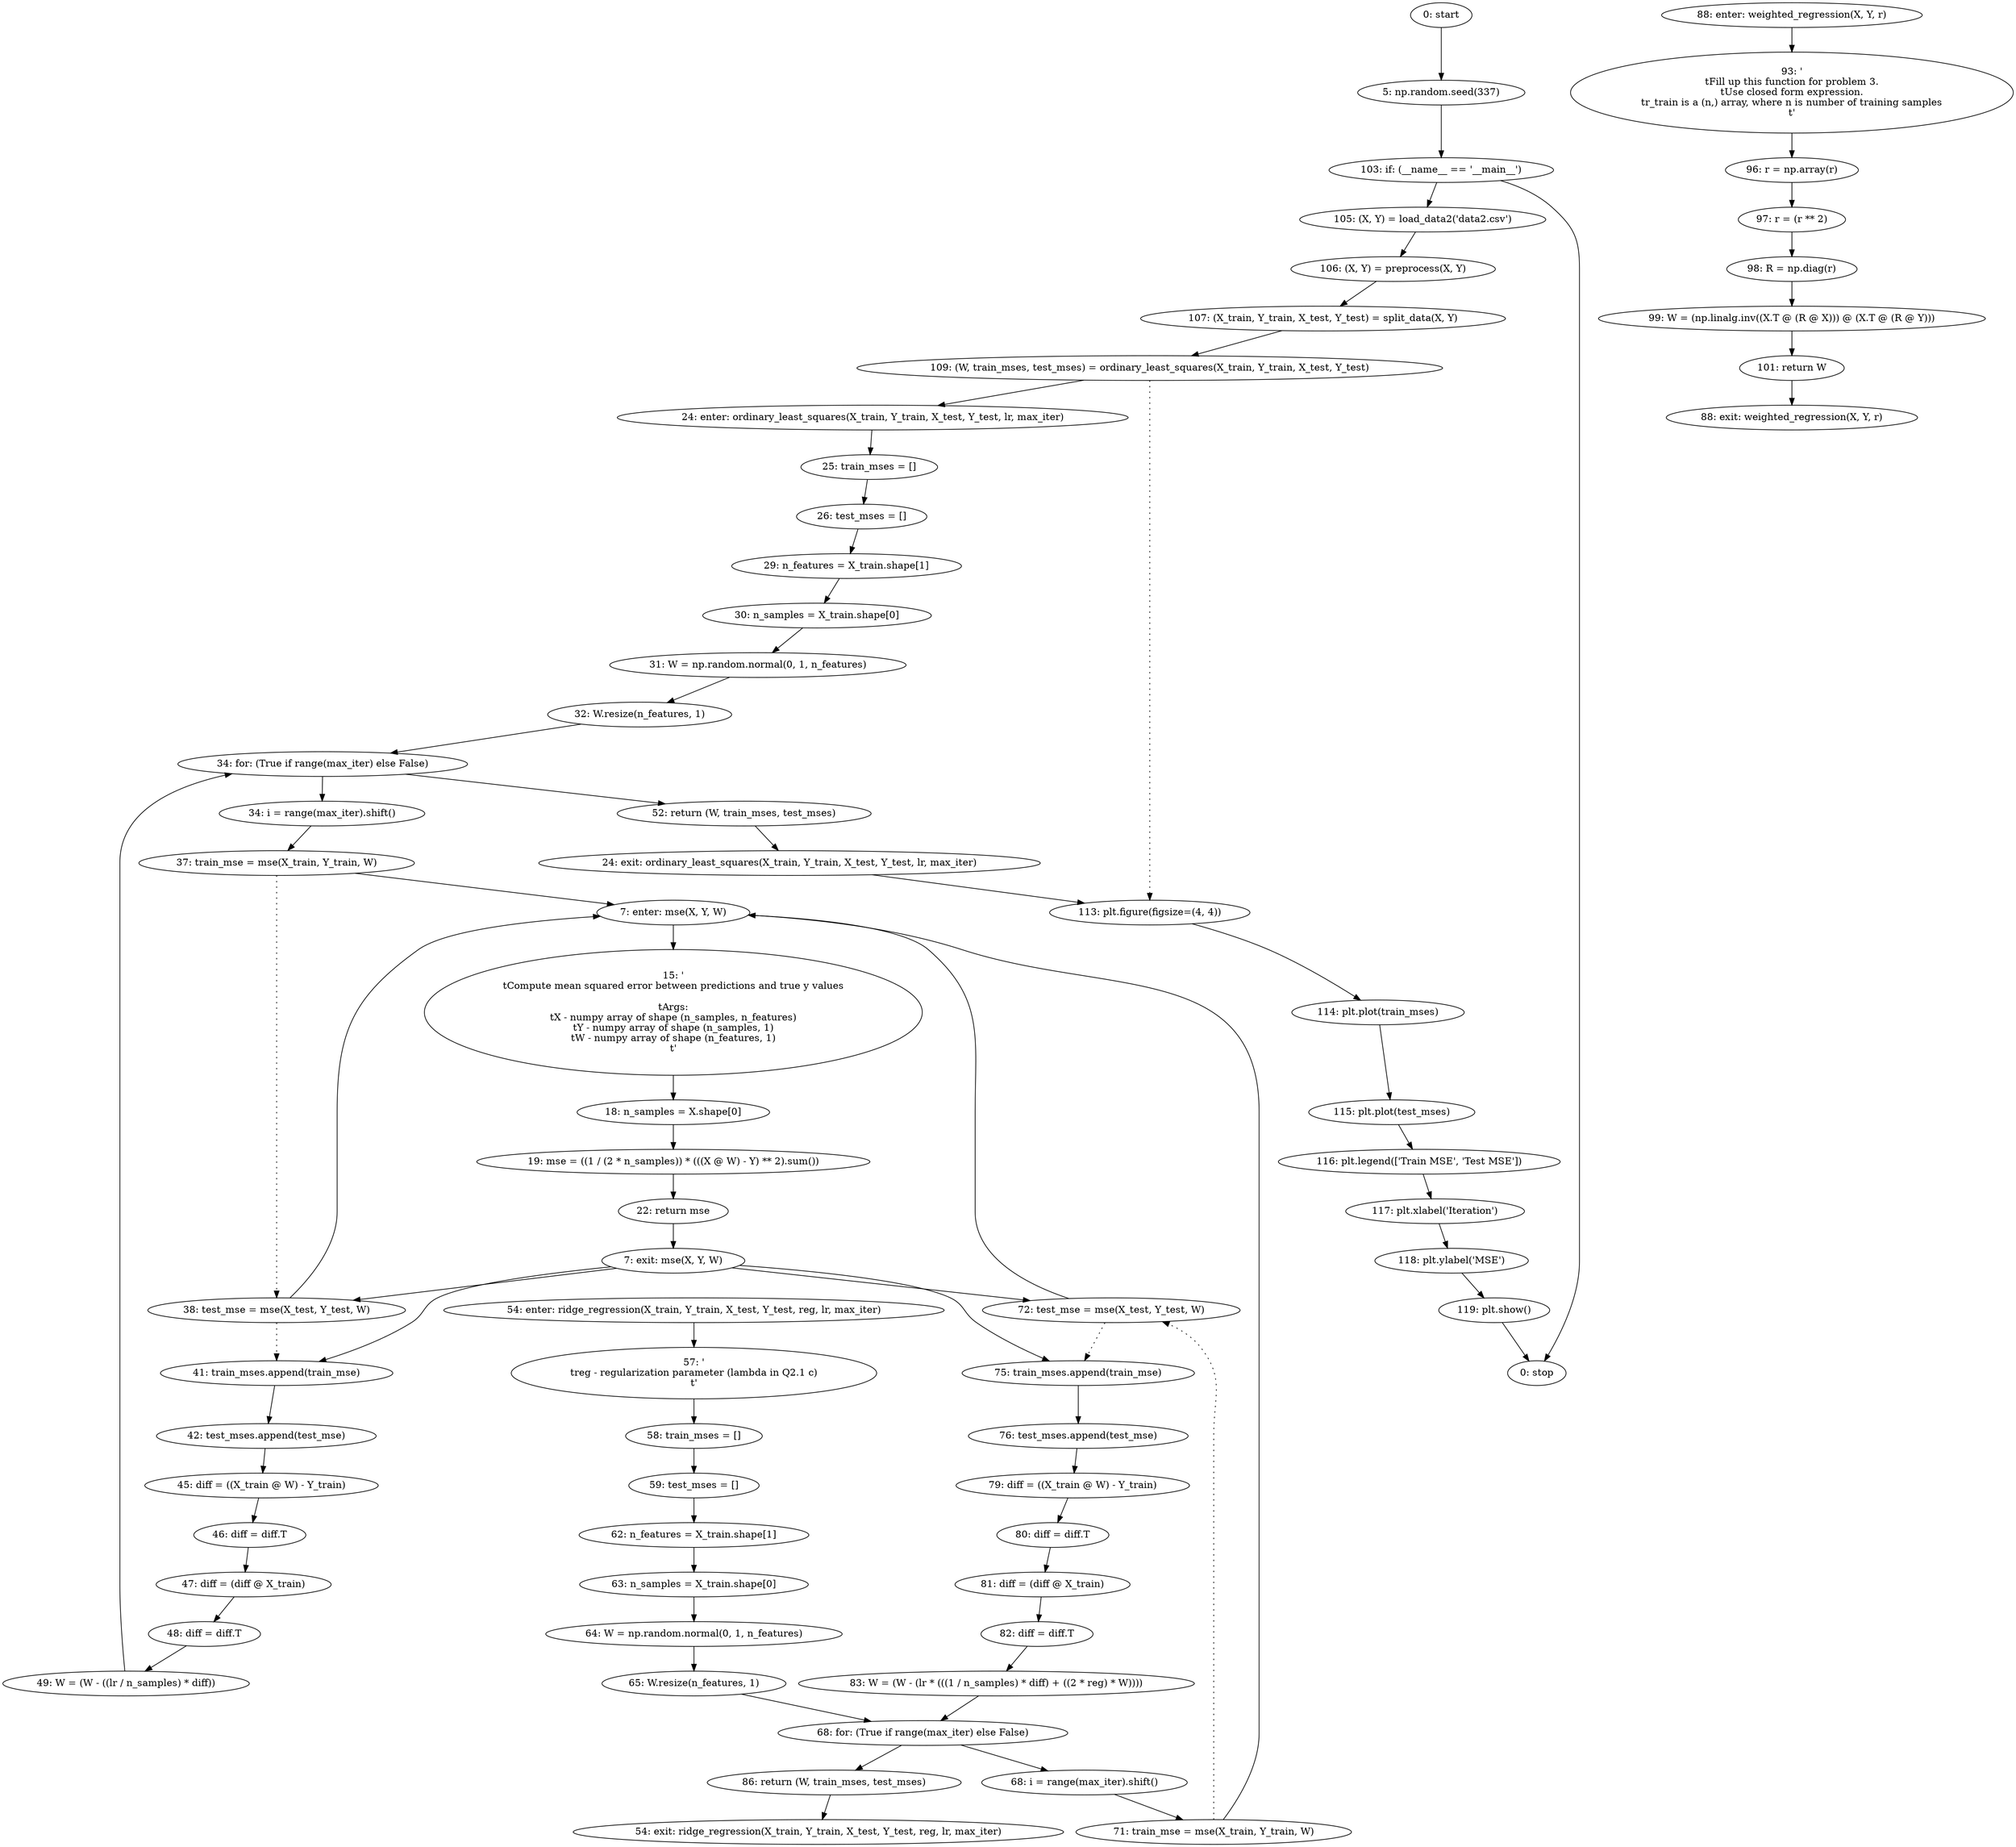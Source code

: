 strict digraph "" {
	node [label="\N"];
	0	 [label="0: start"];
	1	 [label="5: np.random.seed(337)"];
	0 -> 1;
	57	 [label="103: if: (__name__ == '__main__')"];
	1 -> 57;
	58	 [label="105: (X, Y) = load_data2('data2.csv')"];
	57 -> 58;
	69	 [label="0: stop"];
	57 -> 69;
	2	 [label="7: enter: mse(X, Y, W)"];
	4	 [label="15: '\n\tCompute mean squared error between predictions and true y values\n\n\tArgs:\n\tX - numpy array of shape (n_samples, n_features)\n\tY \
- numpy array of shape (n_samples, 1)\n\tW - numpy array of shape (n_features, 1)\n\t'"];
	2 -> 4;
	5	 [label="18: n_samples = X.shape[0]"];
	4 -> 5;
	18	 [label="37: train_mse = mse(X_train, Y_train, W)"];
	18 -> 2;
	19	 [label="38: test_mse = mse(X_test, Y_test, W)"];
	18 -> 19	 [style=dotted,
		weight=100];
	19 -> 2;
	20	 [label="41: train_mses.append(train_mse)"];
	19 -> 20	 [style=dotted,
		weight=100];
	21	 [label="42: test_mses.append(test_mse)"];
	20 -> 21;
	39	 [label="71: train_mse = mse(X_train, Y_train, W)"];
	39 -> 2;
	40	 [label="72: test_mse = mse(X_test, Y_test, W)"];
	39 -> 40	 [style=dotted,
		weight=100];
	40 -> 2;
	41	 [label="75: train_mses.append(train_mse)"];
	40 -> 41	 [style=dotted,
		weight=100];
	42	 [label="76: test_mses.append(test_mse)"];
	41 -> 42;
	3	 [label="7: exit: mse(X, Y, W)"];
	3 -> 19;
	3 -> 20;
	3 -> 40;
	3 -> 41;
	7	 [label="22: return mse"];
	7 -> 3;
	6	 [label="19: mse = ((1 / (2 * n_samples)) * (((X @ W) - Y) ** 2).sum())"];
	5 -> 6;
	6 -> 7;
	8	 [label="24: enter: ordinary_least_squares(X_train, Y_train, X_test, Y_test, lr, max_iter)"];
	10	 [label="25: train_mses = []"];
	8 -> 10;
	11	 [label="26: test_mses = []"];
	10 -> 11;
	61	 [label="109: (W, train_mses, test_mses) = ordinary_least_squares(X_train, Y_train, X_test, Y_test)"];
	61 -> 8;
	62	 [label="113: plt.figure(figsize=(4, 4))"];
	61 -> 62	 [style=dotted,
		weight=100];
	63	 [label="114: plt.plot(train_mses)"];
	62 -> 63;
	9	 [label="24: exit: ordinary_least_squares(X_train, Y_train, X_test, Y_test, lr, max_iter)"];
	9 -> 62;
	27	 [label="52: return (W, train_mses, test_mses)"];
	27 -> 9;
	12	 [label="29: n_features = X_train.shape[1]"];
	11 -> 12;
	13	 [label="30: n_samples = X_train.shape[0]"];
	12 -> 13;
	14	 [label="31: W = np.random.normal(0, 1, n_features)"];
	13 -> 14;
	15	 [label="32: W.resize(n_features, 1)"];
	14 -> 15;
	16	 [label="34: for: (True if range(max_iter) else False)"];
	15 -> 16;
	16 -> 27;
	17	 [label="34: i = range(max_iter).shift()"];
	16 -> 17;
	17 -> 18;
	26	 [label="49: W = (W - ((lr / n_samples) * diff))"];
	26 -> 16;
	22	 [label="45: diff = ((X_train @ W) - Y_train)"];
	21 -> 22;
	23	 [label="46: diff = diff.T"];
	22 -> 23;
	24	 [label="47: diff = (diff @ X_train)"];
	23 -> 24;
	25	 [label="48: diff = diff.T"];
	24 -> 25;
	25 -> 26;
	28	 [label="54: enter: ridge_regression(X_train, Y_train, X_test, Y_test, reg, lr, max_iter)"];
	30	 [label="57: '\n\treg - regularization parameter (lambda in Q2.1 c)\n\t'"];
	28 -> 30;
	31	 [label="58: train_mses = []"];
	30 -> 31;
	29	 [label="54: exit: ridge_regression(X_train, Y_train, X_test, Y_test, reg, lr, max_iter)"];
	48	 [label="86: return (W, train_mses, test_mses)"];
	48 -> 29;
	32	 [label="59: test_mses = []"];
	31 -> 32;
	33	 [label="62: n_features = X_train.shape[1]"];
	32 -> 33;
	34	 [label="63: n_samples = X_train.shape[0]"];
	33 -> 34;
	35	 [label="64: W = np.random.normal(0, 1, n_features)"];
	34 -> 35;
	36	 [label="65: W.resize(n_features, 1)"];
	35 -> 36;
	37	 [label="68: for: (True if range(max_iter) else False)"];
	36 -> 37;
	37 -> 48;
	38	 [label="68: i = range(max_iter).shift()"];
	37 -> 38;
	38 -> 39;
	47	 [label="83: W = (W - (lr * (((1 / n_samples) * diff) + ((2 * reg) * W))))"];
	47 -> 37;
	43	 [label="79: diff = ((X_train @ W) - Y_train)"];
	42 -> 43;
	44	 [label="80: diff = diff.T"];
	43 -> 44;
	45	 [label="81: diff = (diff @ X_train)"];
	44 -> 45;
	46	 [label="82: diff = diff.T"];
	45 -> 46;
	46 -> 47;
	49	 [label="88: enter: weighted_regression(X, Y, r)"];
	51	 [label="93: '\n\tFill up this function for problem 3.\n\tUse closed form expression.\n\tr_train is a (n,) array, where n is number of training \
samples\n\t'"];
	49 -> 51;
	52	 [label="96: r = np.array(r)"];
	51 -> 52;
	50	 [label="88: exit: weighted_regression(X, Y, r)"];
	56	 [label="101: return W"];
	56 -> 50;
	53	 [label="97: r = (r ** 2)"];
	52 -> 53;
	54	 [label="98: R = np.diag(r)"];
	53 -> 54;
	55	 [label="99: W = (np.linalg.inv((X.T @ (R @ X))) @ (X.T @ (R @ Y)))"];
	54 -> 55;
	55 -> 56;
	59	 [label="106: (X, Y) = preprocess(X, Y)"];
	58 -> 59;
	60	 [label="107: (X_train, Y_train, X_test, Y_test) = split_data(X, Y)"];
	59 -> 60;
	60 -> 61;
	64	 [label="115: plt.plot(test_mses)"];
	63 -> 64;
	65	 [label="116: plt.legend(['Train MSE', 'Test MSE'])"];
	64 -> 65;
	66	 [label="117: plt.xlabel('Iteration')"];
	65 -> 66;
	67	 [label="118: plt.ylabel('MSE')"];
	66 -> 67;
	68	 [label="119: plt.show()"];
	67 -> 68;
	68 -> 69;
}

